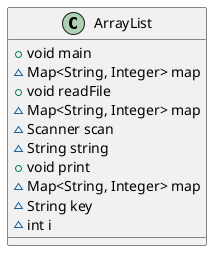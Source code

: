 @startuml
'https://plantuml.com/class-diagram

class ArrayList {
    +void main
    ~Map<String, Integer> map
    +void readFile
    ~Map<String, Integer> map
    ~Scanner scan
    ~String string
    +void print
    ~Map<String, Integer> map
    ~String key
    ~int i
}


@enduml